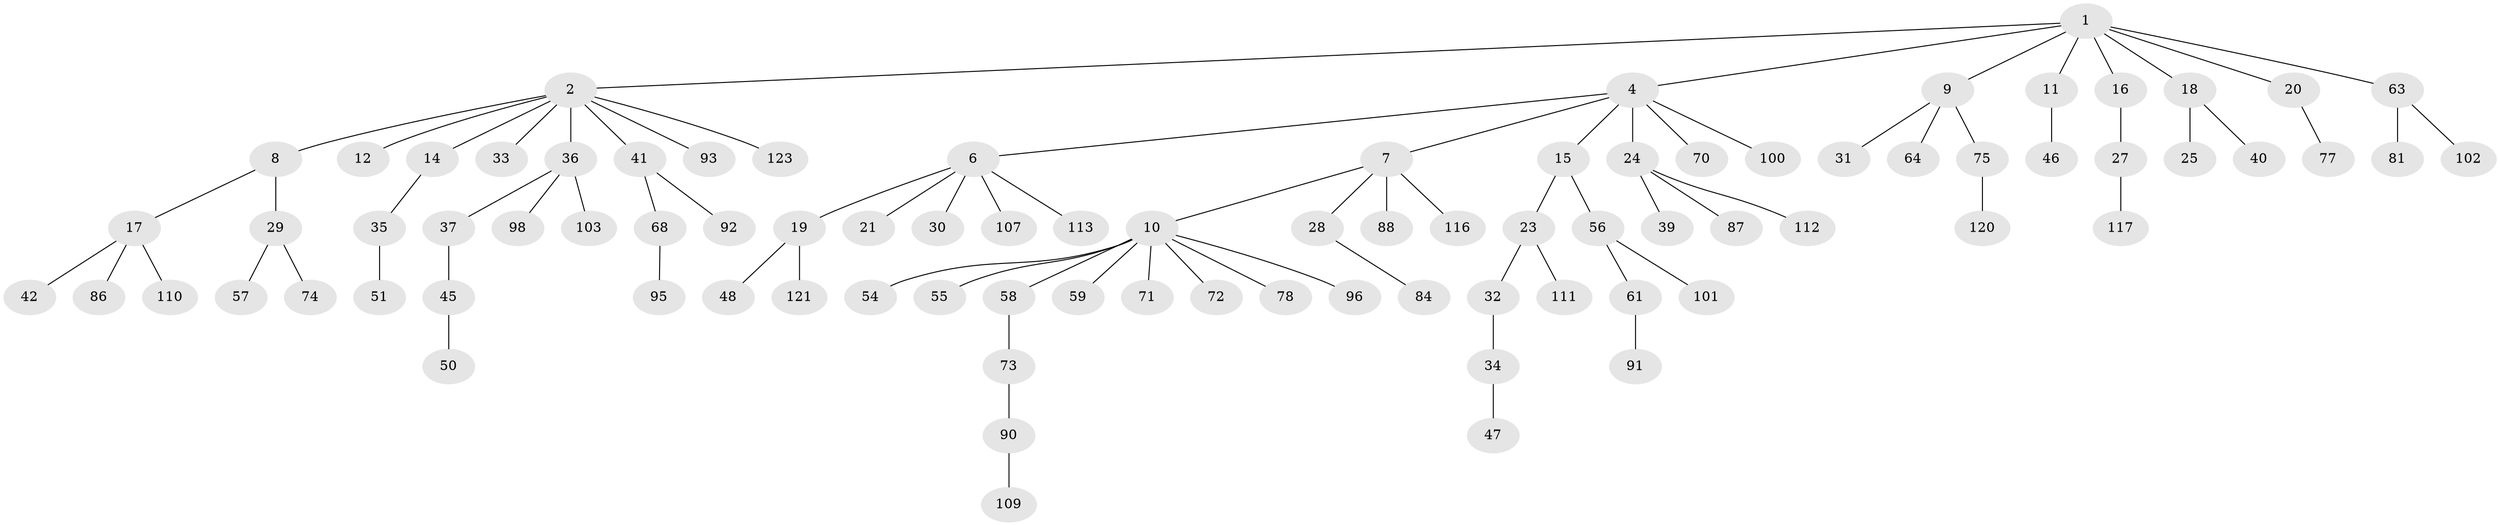 // original degree distribution, {8: 0.016, 6: 0.008, 2: 0.272, 5: 0.032, 7: 0.008, 3: 0.072, 10: 0.008, 1: 0.528, 4: 0.056}
// Generated by graph-tools (version 1.1) at 2025/42/03/06/25 10:42:03]
// undirected, 87 vertices, 86 edges
graph export_dot {
graph [start="1"]
  node [color=gray90,style=filled];
  1 [super="+3"];
  2 [super="+5"];
  4 [super="+67"];
  6 [super="+99"];
  7 [super="+83"];
  8;
  9 [super="+44"];
  10 [super="+49"];
  11 [super="+13"];
  12 [super="+97"];
  14 [super="+26"];
  15 [super="+122"];
  16 [super="+76"];
  17 [super="+22"];
  18 [super="+125"];
  19 [super="+60"];
  20 [super="+69"];
  21;
  23 [super="+43"];
  24 [super="+65"];
  25 [super="+80"];
  27;
  28;
  29 [super="+94"];
  30;
  31;
  32 [super="+79"];
  33 [super="+82"];
  34 [super="+105"];
  35;
  36;
  37 [super="+38"];
  39;
  40;
  41;
  42 [super="+62"];
  45;
  46;
  47;
  48 [super="+53"];
  50 [super="+89"];
  51 [super="+52"];
  54 [super="+108"];
  55;
  56 [super="+114"];
  57;
  58;
  59 [super="+85"];
  61;
  63 [super="+66"];
  64;
  68;
  70;
  71;
  72;
  73;
  74 [super="+104"];
  75;
  77;
  78;
  81;
  84;
  86;
  87;
  88 [super="+106"];
  90 [super="+119"];
  91;
  92;
  93;
  95;
  96;
  98;
  100 [super="+118"];
  101;
  102;
  103 [super="+115"];
  107 [super="+124"];
  109;
  110;
  111;
  112;
  113;
  116;
  117;
  120;
  121;
  123;
  1 -- 2;
  1 -- 4;
  1 -- 9;
  1 -- 16;
  1 -- 18;
  1 -- 20;
  1 -- 63;
  1 -- 11;
  2 -- 8;
  2 -- 33;
  2 -- 41;
  2 -- 93;
  2 -- 36;
  2 -- 123;
  2 -- 12;
  2 -- 14;
  4 -- 6;
  4 -- 7;
  4 -- 15;
  4 -- 24;
  4 -- 70;
  4 -- 100;
  6 -- 19;
  6 -- 21;
  6 -- 30;
  6 -- 107;
  6 -- 113;
  7 -- 10;
  7 -- 28;
  7 -- 88;
  7 -- 116;
  8 -- 17;
  8 -- 29;
  9 -- 31;
  9 -- 64;
  9 -- 75;
  10 -- 54;
  10 -- 55;
  10 -- 58;
  10 -- 59;
  10 -- 71;
  10 -- 72;
  10 -- 78;
  10 -- 96;
  11 -- 46;
  14 -- 35;
  15 -- 23;
  15 -- 56;
  16 -- 27;
  17 -- 42;
  17 -- 110;
  17 -- 86;
  18 -- 25;
  18 -- 40;
  19 -- 48;
  19 -- 121;
  20 -- 77;
  23 -- 32;
  23 -- 111;
  24 -- 39;
  24 -- 87;
  24 -- 112;
  27 -- 117;
  28 -- 84;
  29 -- 57;
  29 -- 74;
  32 -- 34;
  34 -- 47;
  35 -- 51;
  36 -- 37;
  36 -- 98;
  36 -- 103;
  37 -- 45;
  41 -- 68;
  41 -- 92;
  45 -- 50;
  56 -- 61;
  56 -- 101;
  58 -- 73;
  61 -- 91;
  63 -- 81;
  63 -- 102;
  68 -- 95;
  73 -- 90;
  75 -- 120;
  90 -- 109;
}
